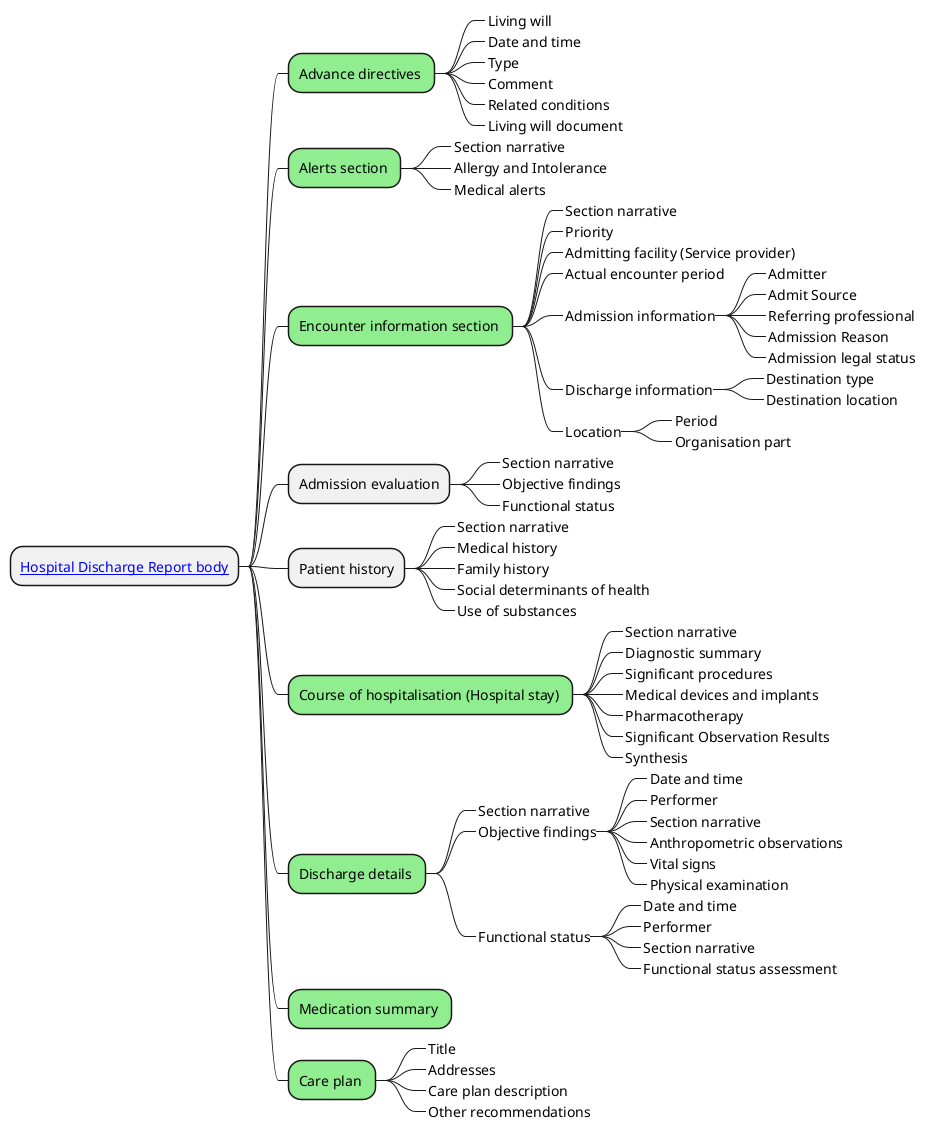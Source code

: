 PlantUML

@startmindmap
skinparam topurl StructureDefinition-
<style>
mindmapDiagram {
    .green {
        BackgroundColor lightgreen
    }
}
</style>
* [[EHDSHospitalDischargeReportBody.html Hospital Discharge Report body]]
** Advance directives <<green>>
***_ Living will
***_ Date and time
***_ Type
***_ Comment
***_ Related conditions
***_ Living will document
** Alerts section <<green>>
***_ Section narrative
***_ Allergy and Intolerance
***_ Medical alerts
** Encounter information section <<green>>
***_ Section narrative
***_ Priority
***_ Admitting facility (Service provider)
***_ Actual encounter period
***_ Admission information
****_ Admitter
****_ Admit Source
****_ Referring professional
****_ Admission Reason
****_ Admission legal status
***_ Discharge information
****_ Destination type
****_ Destination location
***_ Location
****_ Period
****_ Organisation part
** Admission evaluation
***_ Section narrative
***_ Objective findings
***_ Functional status
** Patient history
***_ Section narrative
***_ Medical history
***_ Family history
***_ Social determinants of health
***_ Use of substances
** Course of hospitalisation (Hospital stay) <<green>>
***_ Section narrative
***_ Diagnostic summary
***_ Significant procedures
***_ Medical devices and implants
***_ Pharmacotherapy
***_ Significant Observation Results
***_ Synthesis
** Discharge details <<green>>
***_ Section narrative
***_ Objective findings
****_ Date and time
****_ Performer
****_ Section narrative
****_ Anthropometric observations
****_ Vital signs
****_ Physical examination
***_ Functional status
****_ Date and time
****_ Performer
****_ Section narrative
****_ Functional status assessment
** Medication summary <<green>>
** Care plan <<green>>
***_ Title
***_ Addresses
***_ Care plan description
***_ Other recommendations
@endmindmap